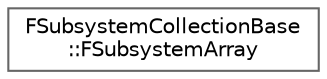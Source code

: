 digraph "Graphical Class Hierarchy"
{
 // INTERACTIVE_SVG=YES
 // LATEX_PDF_SIZE
  bgcolor="transparent";
  edge [fontname=Helvetica,fontsize=10,labelfontname=Helvetica,labelfontsize=10];
  node [fontname=Helvetica,fontsize=10,shape=box,height=0.2,width=0.4];
  rankdir="LR";
  Node0 [id="Node000000",label="FSubsystemCollectionBase\l::FSubsystemArray",height=0.2,width=0.4,color="grey40", fillcolor="white", style="filled",URL="$de/d7a/structFSubsystemCollectionBase_1_1FSubsystemArray.html",tooltip=" "];
}
